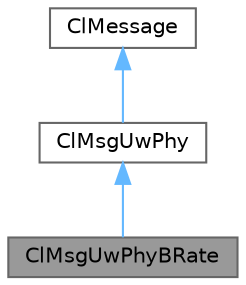 digraph "ClMsgUwPhyBRate"
{
 // LATEX_PDF_SIZE
  bgcolor="transparent";
  edge [fontname=Helvetica,fontsize=10,labelfontname=Helvetica,labelfontsize=10];
  node [fontname=Helvetica,fontsize=10,shape=box,height=0.2,width=0.4];
  Node1 [id="Node000001",label="ClMsgUwPhyBRate",height=0.2,width=0.4,color="gray40", fillcolor="grey60", style="filled", fontcolor="black",tooltip="ClMsgUwPhyBRate should be and used to ask either to set or get the communication rate (can be bitrate..."];
  Node2 -> Node1 [id="edge1_Node000001_Node000002",dir="back",color="steelblue1",style="solid",tooltip=" "];
  Node2 [id="Node000002",label="ClMsgUwPhy",height=0.2,width=0.4,color="gray40", fillcolor="white", style="filled",URL="$classClMsgUwPhy.html",tooltip="ClMsgUwPhy should be extended and used to ask to set or get a parameter of a specific phy."];
  Node3 -> Node2 [id="edge2_Node000002_Node000003",dir="back",color="steelblue1",style="solid",tooltip=" "];
  Node3 [id="Node000003",label="ClMessage",height=0.2,width=0.4,color="gray40", fillcolor="white", style="filled",tooltip=" "];
}
